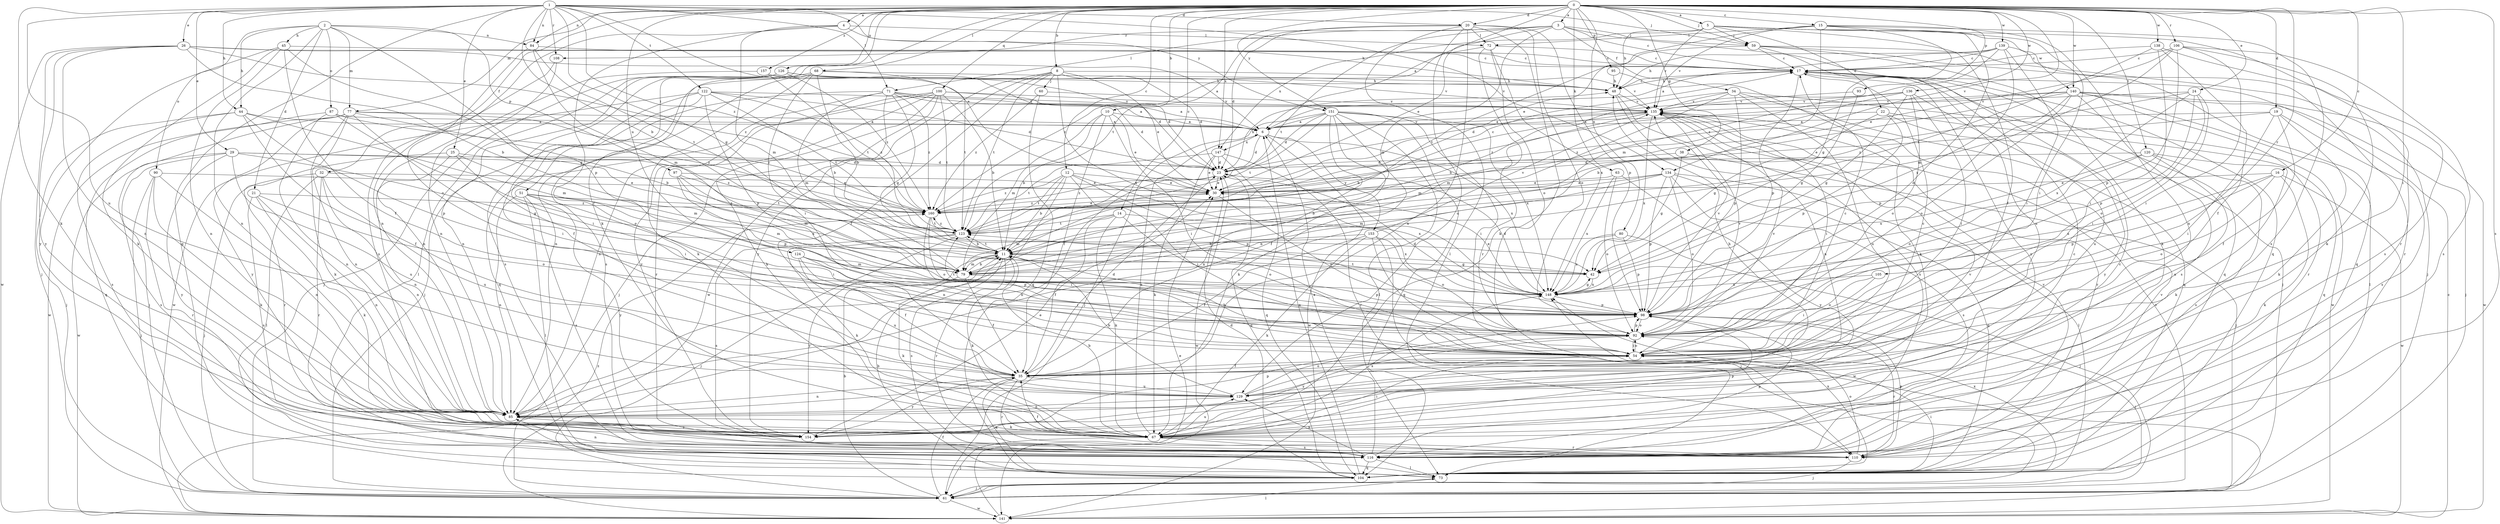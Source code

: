 strict digraph  {
0;
1;
2;
3;
4;
5;
6;
8;
10;
11;
12;
14;
15;
16;
17;
19;
20;
21;
22;
23;
24;
25;
26;
29;
30;
32;
34;
35;
38;
42;
44;
45;
48;
51;
54;
59;
60;
61;
63;
67;
68;
71;
72;
73;
77;
79;
80;
84;
85;
87;
90;
92;
93;
95;
97;
98;
100;
104;
105;
106;
108;
110;
116;
120;
122;
123;
124;
126;
129;
134;
135;
136;
138;
139;
140;
141;
147;
148;
151;
153;
154;
157;
160;
0 -> 3  [label=a];
0 -> 4  [label=a];
0 -> 5  [label=a];
0 -> 6  [label=a];
0 -> 8  [label=b];
0 -> 10  [label=b];
0 -> 12  [label=c];
0 -> 14  [label=c];
0 -> 15  [label=c];
0 -> 16  [label=c];
0 -> 19  [label=d];
0 -> 20  [label=d];
0 -> 24  [label=e];
0 -> 32  [label=f];
0 -> 38  [label=g];
0 -> 51  [label=i];
0 -> 54  [label=i];
0 -> 59  [label=j];
0 -> 63  [label=k];
0 -> 67  [label=k];
0 -> 68  [label=l];
0 -> 77  [label=m];
0 -> 80  [label=n];
0 -> 84  [label=n];
0 -> 93  [label=p];
0 -> 95  [label=p];
0 -> 100  [label=q];
0 -> 105  [label=r];
0 -> 106  [label=r];
0 -> 116  [label=s];
0 -> 120  [label=t];
0 -> 124  [label=u];
0 -> 126  [label=u];
0 -> 134  [label=v];
0 -> 136  [label=w];
0 -> 138  [label=w];
0 -> 139  [label=w];
0 -> 140  [label=w];
0 -> 147  [label=x];
0 -> 151  [label=y];
0 -> 157  [label=z];
1 -> 11  [label=b];
1 -> 20  [label=d];
1 -> 25  [label=e];
1 -> 26  [label=e];
1 -> 29  [label=e];
1 -> 30  [label=e];
1 -> 42  [label=g];
1 -> 44  [label=h];
1 -> 59  [label=j];
1 -> 67  [label=k];
1 -> 71  [label=l];
1 -> 84  [label=n];
1 -> 104  [label=q];
1 -> 108  [label=r];
1 -> 122  [label=t];
1 -> 129  [label=u];
1 -> 134  [label=v];
1 -> 151  [label=y];
1 -> 160  [label=z];
2 -> 21  [label=d];
2 -> 44  [label=h];
2 -> 45  [label=h];
2 -> 77  [label=m];
2 -> 84  [label=n];
2 -> 85  [label=n];
2 -> 87  [label=o];
2 -> 90  [label=o];
2 -> 97  [label=p];
2 -> 98  [label=p];
3 -> 17  [label=c];
3 -> 30  [label=e];
3 -> 34  [label=f];
3 -> 59  [label=j];
3 -> 71  [label=l];
3 -> 79  [label=m];
3 -> 104  [label=q];
3 -> 108  [label=r];
3 -> 123  [label=t];
4 -> 35  [label=f];
4 -> 48  [label=h];
4 -> 72  [label=l];
4 -> 79  [label=m];
4 -> 85  [label=n];
5 -> 22  [label=d];
5 -> 35  [label=f];
5 -> 48  [label=h];
5 -> 59  [label=j];
5 -> 92  [label=o];
5 -> 110  [label=r];
5 -> 135  [label=v];
5 -> 140  [label=w];
5 -> 147  [label=x];
6 -> 23  [label=d];
6 -> 135  [label=v];
6 -> 141  [label=w];
6 -> 147  [label=x];
6 -> 148  [label=x];
6 -> 153  [label=y];
8 -> 23  [label=d];
8 -> 30  [label=e];
8 -> 35  [label=f];
8 -> 60  [label=j];
8 -> 123  [label=t];
8 -> 135  [label=v];
8 -> 141  [label=w];
8 -> 148  [label=x];
8 -> 154  [label=y];
10 -> 6  [label=a];
10 -> 11  [label=b];
10 -> 30  [label=e];
10 -> 35  [label=f];
10 -> 54  [label=i];
10 -> 79  [label=m];
11 -> 42  [label=g];
11 -> 67  [label=k];
11 -> 79  [label=m];
11 -> 110  [label=r];
11 -> 116  [label=s];
11 -> 123  [label=t];
11 -> 154  [label=y];
12 -> 11  [label=b];
12 -> 30  [label=e];
12 -> 54  [label=i];
12 -> 85  [label=n];
12 -> 98  [label=p];
12 -> 123  [label=t];
12 -> 148  [label=x];
12 -> 160  [label=z];
14 -> 35  [label=f];
14 -> 67  [label=k];
14 -> 79  [label=m];
14 -> 92  [label=o];
14 -> 123  [label=t];
14 -> 148  [label=x];
15 -> 30  [label=e];
15 -> 42  [label=g];
15 -> 54  [label=i];
15 -> 72  [label=l];
15 -> 79  [label=m];
15 -> 85  [label=n];
15 -> 116  [label=s];
15 -> 135  [label=v];
16 -> 30  [label=e];
16 -> 67  [label=k];
16 -> 92  [label=o];
16 -> 98  [label=p];
16 -> 141  [label=w];
16 -> 148  [label=x];
17 -> 48  [label=h];
17 -> 61  [label=j];
17 -> 98  [label=p];
17 -> 104  [label=q];
17 -> 154  [label=y];
19 -> 6  [label=a];
19 -> 30  [label=e];
19 -> 35  [label=f];
19 -> 54  [label=i];
19 -> 67  [label=k];
19 -> 116  [label=s];
20 -> 23  [label=d];
20 -> 67  [label=k];
20 -> 72  [label=l];
20 -> 73  [label=l];
20 -> 85  [label=n];
20 -> 92  [label=o];
20 -> 98  [label=p];
20 -> 123  [label=t];
20 -> 129  [label=u];
21 -> 67  [label=k];
21 -> 85  [label=n];
21 -> 92  [label=o];
21 -> 116  [label=s];
21 -> 160  [label=z];
22 -> 6  [label=a];
22 -> 42  [label=g];
22 -> 98  [label=p];
22 -> 104  [label=q];
22 -> 154  [label=y];
23 -> 30  [label=e];
23 -> 48  [label=h];
23 -> 85  [label=n];
23 -> 104  [label=q];
23 -> 141  [label=w];
23 -> 160  [label=z];
24 -> 54  [label=i];
24 -> 92  [label=o];
24 -> 98  [label=p];
24 -> 135  [label=v];
24 -> 148  [label=x];
24 -> 160  [label=z];
25 -> 23  [label=d];
25 -> 54  [label=i];
25 -> 79  [label=m];
25 -> 85  [label=n];
25 -> 110  [label=r];
26 -> 6  [label=a];
26 -> 11  [label=b];
26 -> 17  [label=c];
26 -> 61  [label=j];
26 -> 85  [label=n];
26 -> 141  [label=w];
26 -> 154  [label=y];
26 -> 160  [label=z];
29 -> 23  [label=d];
29 -> 42  [label=g];
29 -> 116  [label=s];
29 -> 129  [label=u];
29 -> 141  [label=w];
29 -> 154  [label=y];
29 -> 160  [label=z];
30 -> 17  [label=c];
30 -> 92  [label=o];
30 -> 160  [label=z];
32 -> 30  [label=e];
32 -> 61  [label=j];
32 -> 73  [label=l];
32 -> 85  [label=n];
32 -> 110  [label=r];
32 -> 129  [label=u];
34 -> 11  [label=b];
34 -> 79  [label=m];
34 -> 98  [label=p];
34 -> 104  [label=q];
34 -> 129  [label=u];
34 -> 135  [label=v];
34 -> 141  [label=w];
35 -> 17  [label=c];
35 -> 23  [label=d];
35 -> 85  [label=n];
35 -> 104  [label=q];
35 -> 110  [label=r];
35 -> 129  [label=u];
35 -> 154  [label=y];
38 -> 23  [label=d];
38 -> 42  [label=g];
38 -> 61  [label=j];
42 -> 148  [label=x];
44 -> 6  [label=a];
44 -> 35  [label=f];
44 -> 61  [label=j];
44 -> 79  [label=m];
44 -> 98  [label=p];
44 -> 116  [label=s];
45 -> 17  [label=c];
45 -> 35  [label=f];
45 -> 42  [label=g];
45 -> 67  [label=k];
45 -> 85  [label=n];
45 -> 154  [label=y];
48 -> 17  [label=c];
48 -> 85  [label=n];
48 -> 116  [label=s];
48 -> 135  [label=v];
51 -> 54  [label=i];
51 -> 73  [label=l];
51 -> 79  [label=m];
51 -> 85  [label=n];
51 -> 116  [label=s];
51 -> 154  [label=y];
51 -> 160  [label=z];
54 -> 11  [label=b];
54 -> 17  [label=c];
54 -> 35  [label=f];
54 -> 92  [label=o];
54 -> 135  [label=v];
59 -> 17  [label=c];
59 -> 61  [label=j];
59 -> 67  [label=k];
59 -> 104  [label=q];
59 -> 123  [label=t];
59 -> 129  [label=u];
60 -> 104  [label=q];
60 -> 135  [label=v];
60 -> 160  [label=z];
61 -> 11  [label=b];
61 -> 35  [label=f];
61 -> 135  [label=v];
61 -> 141  [label=w];
63 -> 30  [label=e];
63 -> 92  [label=o];
63 -> 148  [label=x];
63 -> 154  [label=y];
67 -> 6  [label=a];
67 -> 11  [label=b];
67 -> 17  [label=c];
67 -> 54  [label=i];
67 -> 61  [label=j];
67 -> 98  [label=p];
67 -> 110  [label=r];
67 -> 116  [label=s];
67 -> 129  [label=u];
67 -> 148  [label=x];
68 -> 11  [label=b];
68 -> 48  [label=h];
68 -> 54  [label=i];
68 -> 67  [label=k];
68 -> 85  [label=n];
68 -> 116  [label=s];
68 -> 123  [label=t];
71 -> 6  [label=a];
71 -> 11  [label=b];
71 -> 23  [label=d];
71 -> 42  [label=g];
71 -> 61  [label=j];
71 -> 79  [label=m];
71 -> 104  [label=q];
71 -> 135  [label=v];
71 -> 160  [label=z];
72 -> 17  [label=c];
72 -> 92  [label=o];
72 -> 110  [label=r];
72 -> 148  [label=x];
72 -> 160  [label=z];
73 -> 61  [label=j];
73 -> 148  [label=x];
77 -> 6  [label=a];
77 -> 11  [label=b];
77 -> 54  [label=i];
77 -> 61  [label=j];
77 -> 67  [label=k];
77 -> 85  [label=n];
77 -> 141  [label=w];
77 -> 154  [label=y];
77 -> 160  [label=z];
79 -> 11  [label=b];
79 -> 35  [label=f];
79 -> 67  [label=k];
79 -> 98  [label=p];
80 -> 11  [label=b];
80 -> 61  [label=j];
80 -> 98  [label=p];
80 -> 148  [label=x];
84 -> 17  [label=c];
84 -> 79  [label=m];
84 -> 92  [label=o];
84 -> 123  [label=t];
85 -> 67  [label=k];
85 -> 154  [label=y];
87 -> 6  [label=a];
87 -> 85  [label=n];
87 -> 92  [label=o];
87 -> 104  [label=q];
87 -> 160  [label=z];
90 -> 30  [label=e];
90 -> 61  [label=j];
90 -> 67  [label=k];
90 -> 85  [label=n];
90 -> 110  [label=r];
92 -> 54  [label=i];
92 -> 98  [label=p];
92 -> 110  [label=r];
92 -> 135  [label=v];
92 -> 154  [label=y];
93 -> 42  [label=g];
93 -> 135  [label=v];
95 -> 48  [label=h];
95 -> 67  [label=k];
97 -> 30  [label=e];
97 -> 79  [label=m];
97 -> 98  [label=p];
97 -> 123  [label=t];
97 -> 148  [label=x];
98 -> 23  [label=d];
98 -> 61  [label=j];
98 -> 92  [label=o];
98 -> 123  [label=t];
98 -> 135  [label=v];
100 -> 6  [label=a];
100 -> 11  [label=b];
100 -> 61  [label=j];
100 -> 67  [label=k];
100 -> 85  [label=n];
100 -> 110  [label=r];
100 -> 123  [label=t];
100 -> 135  [label=v];
100 -> 154  [label=y];
104 -> 6  [label=a];
104 -> 11  [label=b];
104 -> 23  [label=d];
104 -> 54  [label=i];
104 -> 135  [label=v];
104 -> 148  [label=x];
105 -> 54  [label=i];
105 -> 92  [label=o];
105 -> 148  [label=x];
106 -> 17  [label=c];
106 -> 30  [label=e];
106 -> 54  [label=i];
106 -> 67  [label=k];
106 -> 79  [label=m];
106 -> 98  [label=p];
106 -> 116  [label=s];
108 -> 85  [label=n];
108 -> 116  [label=s];
110 -> 35  [label=f];
110 -> 61  [label=j];
110 -> 92  [label=o];
110 -> 98  [label=p];
110 -> 135  [label=v];
116 -> 6  [label=a];
116 -> 17  [label=c];
116 -> 73  [label=l];
116 -> 85  [label=n];
116 -> 98  [label=p];
116 -> 104  [label=q];
116 -> 129  [label=u];
120 -> 23  [label=d];
120 -> 67  [label=k];
120 -> 92  [label=o];
120 -> 116  [label=s];
120 -> 129  [label=u];
120 -> 148  [label=x];
122 -> 23  [label=d];
122 -> 35  [label=f];
122 -> 54  [label=i];
122 -> 98  [label=p];
122 -> 123  [label=t];
122 -> 135  [label=v];
122 -> 141  [label=w];
122 -> 160  [label=z];
123 -> 11  [label=b];
123 -> 61  [label=j];
123 -> 67  [label=k];
123 -> 116  [label=s];
123 -> 160  [label=z];
124 -> 35  [label=f];
124 -> 54  [label=i];
124 -> 79  [label=m];
124 -> 98  [label=p];
124 -> 129  [label=u];
126 -> 23  [label=d];
126 -> 48  [label=h];
126 -> 61  [label=j];
126 -> 73  [label=l];
126 -> 85  [label=n];
126 -> 116  [label=s];
126 -> 135  [label=v];
126 -> 160  [label=z];
129 -> 11  [label=b];
129 -> 48  [label=h];
129 -> 85  [label=n];
129 -> 92  [label=o];
134 -> 11  [label=b];
134 -> 30  [label=e];
134 -> 73  [label=l];
134 -> 79  [label=m];
134 -> 92  [label=o];
134 -> 98  [label=p];
134 -> 104  [label=q];
134 -> 116  [label=s];
135 -> 6  [label=a];
135 -> 11  [label=b];
135 -> 54  [label=i];
135 -> 79  [label=m];
135 -> 110  [label=r];
135 -> 148  [label=x];
136 -> 23  [label=d];
136 -> 42  [label=g];
136 -> 54  [label=i];
136 -> 92  [label=o];
136 -> 129  [label=u];
136 -> 135  [label=v];
136 -> 160  [label=z];
138 -> 17  [label=c];
138 -> 35  [label=f];
138 -> 54  [label=i];
138 -> 116  [label=s];
138 -> 123  [label=t];
139 -> 6  [label=a];
139 -> 17  [label=c];
139 -> 48  [label=h];
139 -> 54  [label=i];
139 -> 110  [label=r];
139 -> 148  [label=x];
139 -> 160  [label=z];
140 -> 11  [label=b];
140 -> 61  [label=j];
140 -> 73  [label=l];
140 -> 92  [label=o];
140 -> 98  [label=p];
140 -> 110  [label=r];
140 -> 116  [label=s];
140 -> 135  [label=v];
140 -> 141  [label=w];
140 -> 160  [label=z];
141 -> 17  [label=c];
141 -> 30  [label=e];
141 -> 73  [label=l];
141 -> 160  [label=z];
147 -> 23  [label=d];
147 -> 30  [label=e];
147 -> 67  [label=k];
147 -> 104  [label=q];
147 -> 110  [label=r];
147 -> 123  [label=t];
148 -> 23  [label=d];
148 -> 30  [label=e];
148 -> 42  [label=g];
148 -> 98  [label=p];
148 -> 123  [label=t];
151 -> 6  [label=a];
151 -> 23  [label=d];
151 -> 35  [label=f];
151 -> 54  [label=i];
151 -> 61  [label=j];
151 -> 67  [label=k];
151 -> 73  [label=l];
151 -> 85  [label=n];
151 -> 104  [label=q];
151 -> 123  [label=t];
151 -> 148  [label=x];
153 -> 11  [label=b];
153 -> 35  [label=f];
153 -> 61  [label=j];
153 -> 67  [label=k];
153 -> 92  [label=o];
153 -> 135  [label=v];
153 -> 141  [label=w];
154 -> 30  [label=e];
154 -> 98  [label=p];
154 -> 135  [label=v];
157 -> 23  [label=d];
157 -> 48  [label=h];
157 -> 85  [label=n];
157 -> 123  [label=t];
160 -> 30  [label=e];
160 -> 54  [label=i];
160 -> 92  [label=o];
160 -> 123  [label=t];
}
